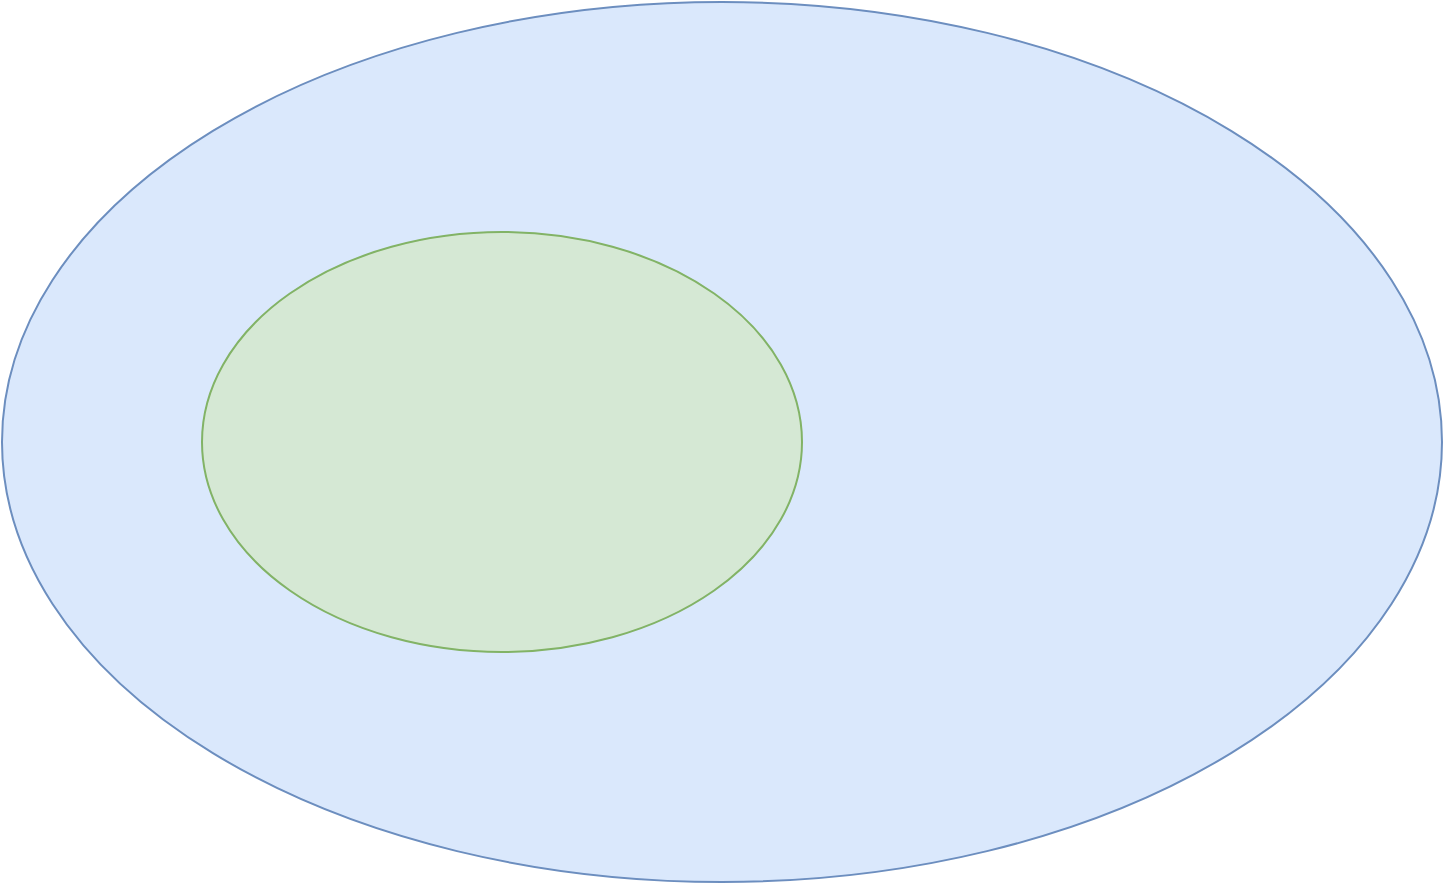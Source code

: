 <mxfile version="20.5.3" type="github">
  <diagram id="mDAeUo6ue5r8DACoTHrS" name="Page-1">
    <mxGraphModel dx="1426" dy="794" grid="1" gridSize="10" guides="1" tooltips="1" connect="1" arrows="1" fold="1" page="1" pageScale="1" pageWidth="850" pageHeight="1100" math="0" shadow="0">
      <root>
        <mxCell id="0" />
        <mxCell id="1" parent="0" />
        <mxCell id="Nos_kb7dK99M2C3NmWtU-2" value="" style="ellipse;whiteSpace=wrap;html=1;fillColor=#dae8fc;strokeColor=#6c8ebf;" vertex="1" parent="1">
          <mxGeometry x="90" y="200" width="720" height="440" as="geometry" />
        </mxCell>
        <mxCell id="Nos_kb7dK99M2C3NmWtU-3" value="" style="ellipse;whiteSpace=wrap;html=1;fillColor=#d5e8d4;strokeColor=#82b366;" vertex="1" parent="1">
          <mxGeometry x="190" y="315" width="300" height="210" as="geometry" />
        </mxCell>
      </root>
    </mxGraphModel>
  </diagram>
</mxfile>
